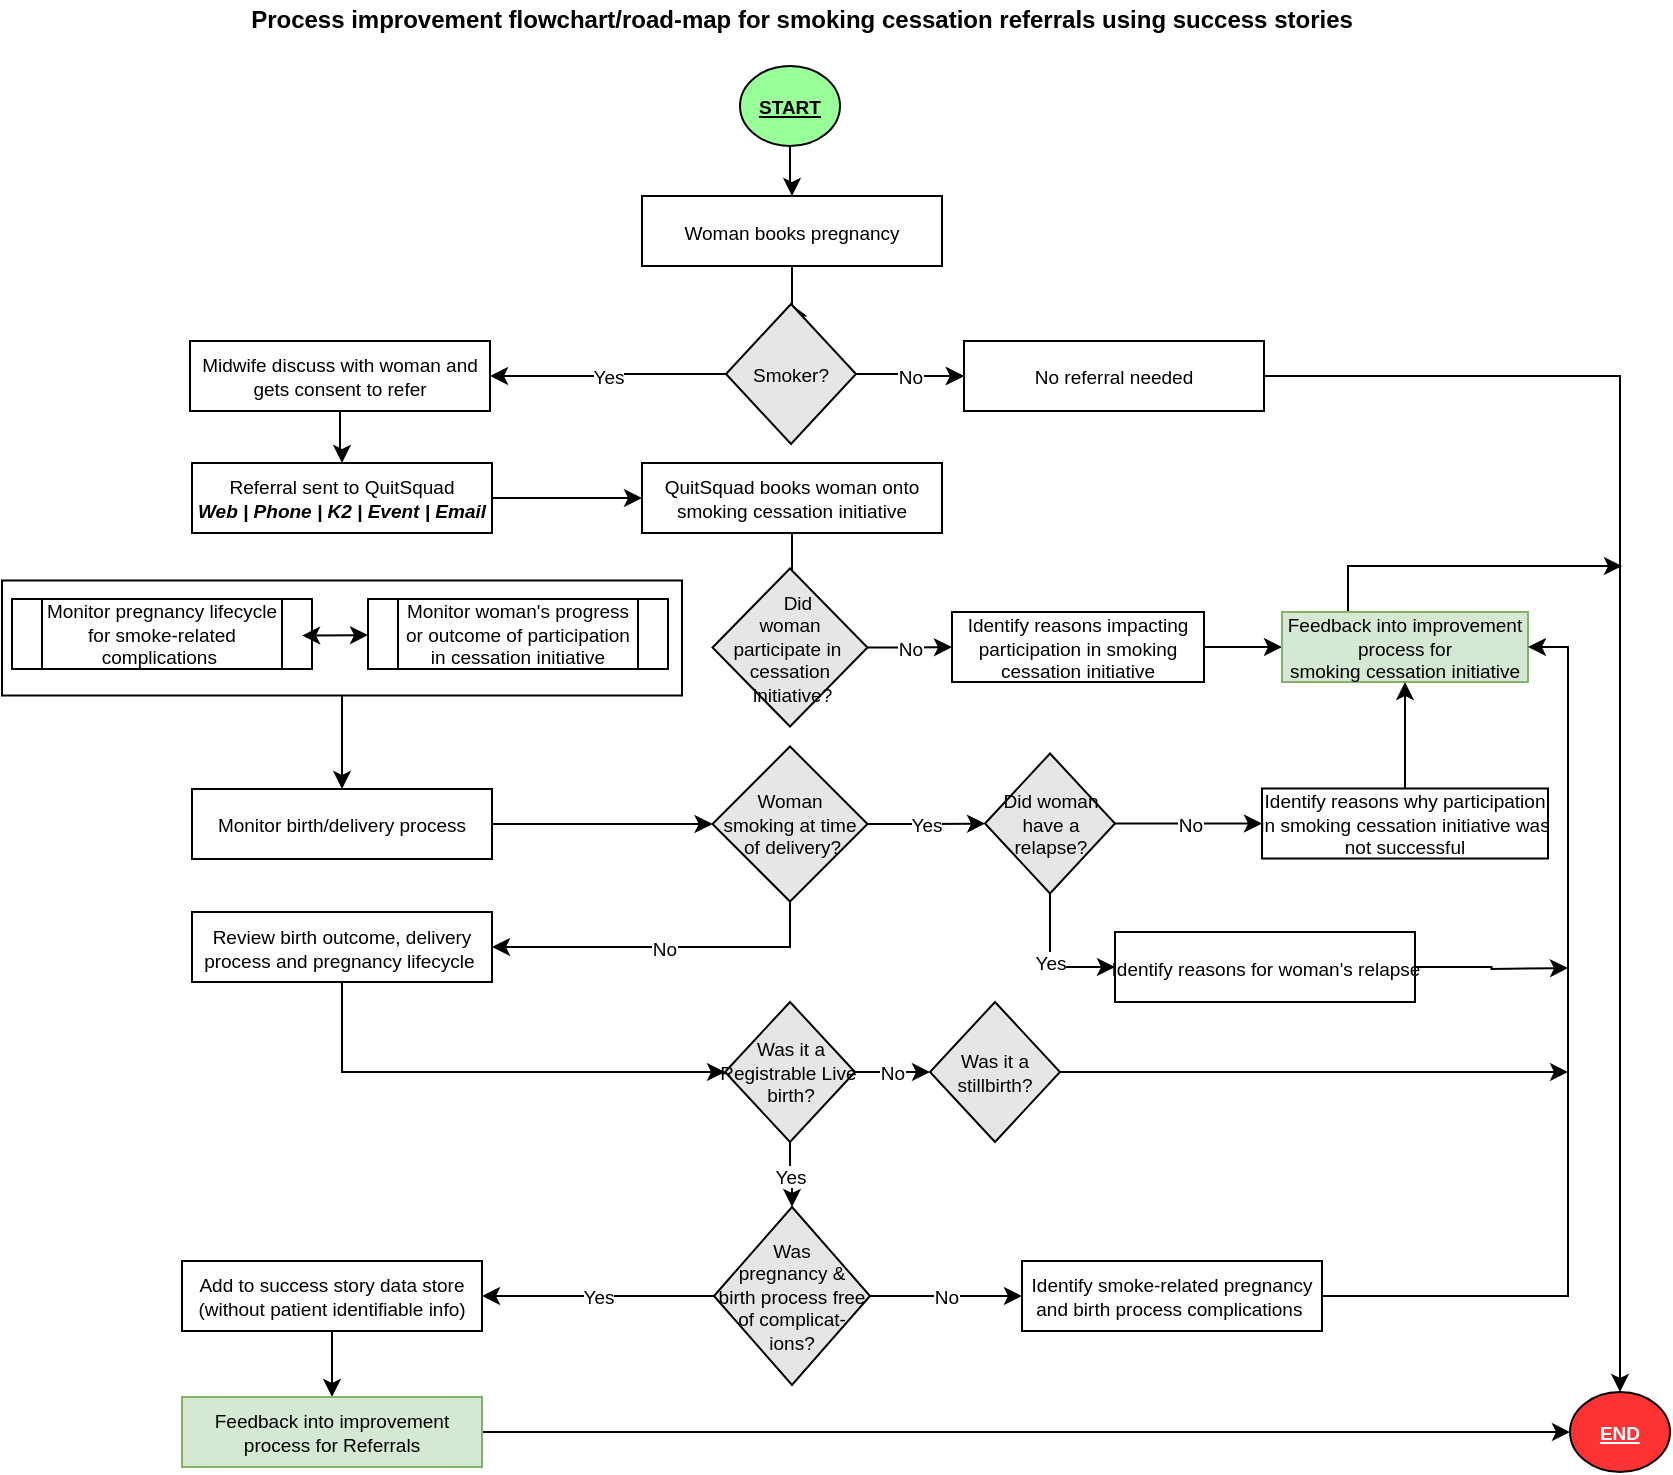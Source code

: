 <mxfile version="13.1.3" type="github"><diagram id="5qQocDRk3mn6mZUGoDcg" name="Page-1"><mxGraphModel dx="1036" dy="386" grid="1" gridSize="10" guides="1" tooltips="1" connect="1" arrows="1" fold="1" page="1" pageScale="1" pageWidth="850" pageHeight="1100" math="0" shadow="0"><root><mxCell id="0"/><mxCell id="1" parent="0"/><mxCell id="sBm1nY65CbGaC03C5Gfv-7" value="" style="edgeStyle=orthogonalEdgeStyle;rounded=0;orthogonalLoop=1;jettySize=auto;html=1;spacing=-2;fontSize=9.5;align=center;" edge="1" parent="1" source="sBm1nY65CbGaC03C5Gfv-1" target="sBm1nY65CbGaC03C5Gfv-6"><mxGeometry relative="1" as="geometry"/></mxCell><mxCell id="sBm1nY65CbGaC03C5Gfv-1" value="&lt;font style=&quot;font-size: 9.5px;&quot;&gt;Woman books pregnancy&lt;/font&gt;" style="rounded=0;whiteSpace=wrap;html=1;spacing=-2;fontSize=9.5;align=center;fillColor=#FFFFFF;fontColor=#000000;" vertex="1" parent="1"><mxGeometry x="330" y="108" width="150" height="35" as="geometry"/></mxCell><mxCell id="sBm1nY65CbGaC03C5Gfv-26" value="" style="edgeStyle=orthogonalEdgeStyle;rounded=0;orthogonalLoop=1;jettySize=auto;html=1;fontSize=9.5;align=center;" edge="1" parent="1" source="sBm1nY65CbGaC03C5Gfv-2" target="sBm1nY65CbGaC03C5Gfv-1"><mxGeometry relative="1" as="geometry"><mxPoint x="404" y="153" as="targetPoint"/></mxGeometry></mxCell><mxCell id="sBm1nY65CbGaC03C5Gfv-2" value="&lt;font style=&quot;font-size: 9.5px;&quot;&gt;&lt;b style=&quot;font-size: 9.5px;&quot;&gt;&lt;u style=&quot;font-size: 9.5px;&quot;&gt;START&lt;/u&gt;&lt;/b&gt;&lt;/font&gt;" style="ellipse;whiteSpace=wrap;html=1;spacing=-2;fontSize=9.5;align=center;fillColor=#99FF99;" vertex="1" parent="1"><mxGeometry x="379" y="43" width="50" height="40" as="geometry"/></mxCell><mxCell id="sBm1nY65CbGaC03C5Gfv-13" value="No" style="edgeStyle=orthogonalEdgeStyle;rounded=0;orthogonalLoop=1;jettySize=auto;html=1;spacing=-2;fontSize=9.5;entryX=0;entryY=0.5;entryDx=0;entryDy=0;align=center;" edge="1" parent="1" source="sBm1nY65CbGaC03C5Gfv-6" target="sBm1nY65CbGaC03C5Gfv-30"><mxGeometry relative="1" as="geometry"><mxPoint x="480" y="189" as="targetPoint"/></mxGeometry></mxCell><mxCell id="sBm1nY65CbGaC03C5Gfv-29" value="Yes" style="edgeStyle=orthogonalEdgeStyle;rounded=0;orthogonalLoop=1;jettySize=auto;html=1;fontSize=9.5;align=center;" edge="1" parent="1" source="sBm1nY65CbGaC03C5Gfv-6" target="sBm1nY65CbGaC03C5Gfv-28"><mxGeometry relative="1" as="geometry"/></mxCell><mxCell id="sBm1nY65CbGaC03C5Gfv-46" value="No" style="edgeStyle=orthogonalEdgeStyle;rounded=0;orthogonalLoop=1;jettySize=auto;html=1;fontSize=9.5;align=center;" edge="1" parent="1" source="sBm1nY65CbGaC03C5Gfv-6" target="sBm1nY65CbGaC03C5Gfv-30"><mxGeometry relative="1" as="geometry"/></mxCell><mxCell id="sBm1nY65CbGaC03C5Gfv-6" value="&lt;font style=&quot;font-size: 9.5px;&quot;&gt;Smoker?&lt;/font&gt;" style="rhombus;whiteSpace=wrap;html=1;spacing=-2;fontSize=9.5;align=center;fillColor=#E6E6E6;" vertex="1" parent="1"><mxGeometry x="372" y="162" width="65" height="70" as="geometry"/></mxCell><mxCell id="sBm1nY65CbGaC03C5Gfv-32" value="" style="edgeStyle=orthogonalEdgeStyle;rounded=0;orthogonalLoop=1;jettySize=auto;html=1;fontSize=9.5;align=center;" edge="1" parent="1" source="sBm1nY65CbGaC03C5Gfv-28" target="sBm1nY65CbGaC03C5Gfv-31"><mxGeometry relative="1" as="geometry"/></mxCell><mxCell id="sBm1nY65CbGaC03C5Gfv-28" value="&lt;font style=&quot;font-size: 9.5px;&quot;&gt;Midwife discuss with woman and gets consent to refer&lt;/font&gt;" style="rounded=0;whiteSpace=wrap;html=1;spacing=-2;fontSize=9.5;align=center;fillColor=#FFFFFF;fontColor=#000000;" vertex="1" parent="1"><mxGeometry x="104" y="180.5" width="150" height="35" as="geometry"/></mxCell><mxCell id="sBm1nY65CbGaC03C5Gfv-39" value="" style="edgeStyle=orthogonalEdgeStyle;rounded=0;orthogonalLoop=1;jettySize=auto;html=1;fontSize=9.5;align=center;" edge="1" parent="1" source="sBm1nY65CbGaC03C5Gfv-31" target="sBm1nY65CbGaC03C5Gfv-38"><mxGeometry relative="1" as="geometry"/></mxCell><mxCell id="sBm1nY65CbGaC03C5Gfv-31" value="&lt;font style=&quot;font-size: 9.5px;&quot;&gt;Referral sent to QuitSquad&lt;br style=&quot;font-size: 9.5px;&quot;&gt;&lt;i style=&quot;font-size: 9.5px;&quot;&gt;&lt;font style=&quot;font-size: 9.5px;&quot;&gt;&lt;b style=&quot;font-size: 9.5px;&quot;&gt;Web | Phone | K2 | Event | Email&lt;/b&gt;&lt;/font&gt;&lt;/i&gt;&lt;br style=&quot;font-size: 9.5px;&quot;&gt;&lt;/font&gt;" style="rounded=0;whiteSpace=wrap;html=1;spacing=-2;fontSize=9.5;align=center;fillColor=#FFFFFF;fontColor=#000000;" vertex="1" parent="1"><mxGeometry x="105" y="241.5" width="150" height="35" as="geometry"/></mxCell><mxCell id="sBm1nY65CbGaC03C5Gfv-41" value="" style="edgeStyle=orthogonalEdgeStyle;rounded=0;orthogonalLoop=1;jettySize=auto;html=1;fontSize=9.5;align=center;" edge="1" parent="1" source="sBm1nY65CbGaC03C5Gfv-38" target="sBm1nY65CbGaC03C5Gfv-40"><mxGeometry relative="1" as="geometry"/></mxCell><mxCell id="sBm1nY65CbGaC03C5Gfv-38" value="&lt;font style=&quot;font-size: 9.5px;&quot;&gt;&lt;font style=&quot;font-size: 9.5px;&quot;&gt;QuitSquad books woman onto smoking cessation initiative&lt;/font&gt;&lt;br style=&quot;font-size: 9.5px;&quot;&gt;&lt;/font&gt;" style="rounded=0;whiteSpace=wrap;html=1;spacing=-2;fontSize=9.5;align=center;fillColor=#FFFFFF;fontColor=#000000;" vertex="1" parent="1"><mxGeometry x="330" y="241.5" width="150" height="35" as="geometry"/></mxCell><mxCell id="sBm1nY65CbGaC03C5Gfv-113" value="" style="edgeStyle=orthogonalEdgeStyle;rounded=0;orthogonalLoop=1;jettySize=auto;html=1;fontSize=9.5;align=center;" edge="1" parent="1" source="sBm1nY65CbGaC03C5Gfv-30" target="sBm1nY65CbGaC03C5Gfv-112"><mxGeometry relative="1" as="geometry"/></mxCell><mxCell id="sBm1nY65CbGaC03C5Gfv-30" value="&lt;font style=&quot;font-size: 9.5px;&quot;&gt;No referral needed&lt;/font&gt;" style="rounded=0;whiteSpace=wrap;html=1;spacing=-2;fontSize=9.5;align=center;fillColor=#FFFFFF;fontColor=#000000;" vertex="1" parent="1"><mxGeometry x="491" y="180.5" width="150" height="35" as="geometry"/></mxCell><mxCell id="sBm1nY65CbGaC03C5Gfv-50" value="No" style="edgeStyle=orthogonalEdgeStyle;rounded=0;orthogonalLoop=1;jettySize=auto;html=1;fontSize=9.5;align=center;" edge="1" parent="1" source="sBm1nY65CbGaC03C5Gfv-40" target="sBm1nY65CbGaC03C5Gfv-49"><mxGeometry relative="1" as="geometry"/></mxCell><mxCell id="sBm1nY65CbGaC03C5Gfv-40" value="&lt;font style=&quot;font-size: 9.5px;&quot;&gt;&amp;nbsp; &amp;nbsp;Did &lt;br style=&quot;font-size: 9.5px;&quot;&gt;woman &lt;br style=&quot;font-size: 9.5px;&quot;&gt;participate in&amp;nbsp; cessation&lt;br style=&quot;font-size: 9.5px;&quot;&gt;&amp;nbsp;initiative?&lt;/font&gt;" style="rhombus;whiteSpace=wrap;html=1;spacing=-2;fontSize=9.5;align=center;fillColor=#E6E6E6;" vertex="1" parent="1"><mxGeometry x="365.25" y="294.25" width="77.5" height="79" as="geometry"/></mxCell><mxCell id="sBm1nY65CbGaC03C5Gfv-69" value="" style="edgeStyle=orthogonalEdgeStyle;rounded=0;orthogonalLoop=1;jettySize=auto;html=1;fontSize=9.5;align=center;" edge="1" parent="1" source="sBm1nY65CbGaC03C5Gfv-44" target="sBm1nY65CbGaC03C5Gfv-68"><mxGeometry relative="1" as="geometry"/></mxCell><mxCell id="sBm1nY65CbGaC03C5Gfv-44" value="&lt;font style=&quot;font-size: 9.5px;&quot;&gt;&lt;br style=&quot;font-size: 9.5px;&quot;&gt;&lt;/font&gt;" style="rounded=0;whiteSpace=wrap;html=1;spacing=-2;fontSize=9.5;align=center;fillColor=#FFFFFF;fontColor=#000000;" vertex="1" parent="1"><mxGeometry x="10" y="300.25" width="340" height="57.5" as="geometry"/></mxCell><mxCell id="sBm1nY65CbGaC03C5Gfv-78" value="" style="edgeStyle=orthogonalEdgeStyle;rounded=0;orthogonalLoop=1;jettySize=auto;html=1;fontSize=9.5;align=center;" edge="1" parent="1" source="sBm1nY65CbGaC03C5Gfv-68" target="sBm1nY65CbGaC03C5Gfv-70"><mxGeometry relative="1" as="geometry"><mxPoint x="365" y="408" as="targetPoint"/></mxGeometry></mxCell><mxCell id="sBm1nY65CbGaC03C5Gfv-68" value="&lt;font style=&quot;font-size: 9.5px;&quot;&gt;&lt;span style=&quot;font-size: 9.5px;&quot;&gt;Monitor birth/delivery process&lt;/span&gt;&lt;br style=&quot;font-size: 9.5px;&quot;&gt;&lt;/font&gt;" style="rounded=0;whiteSpace=wrap;html=1;spacing=-2;fontSize=9.5;align=center;fillColor=#FFFFFF;fontColor=#000000;" vertex="1" parent="1"><mxGeometry x="105" y="404.5" width="150" height="35" as="geometry"/></mxCell><mxCell id="sBm1nY65CbGaC03C5Gfv-52" value="" style="edgeStyle=orthogonalEdgeStyle;rounded=0;orthogonalLoop=1;jettySize=auto;html=1;fontSize=9.5;align=center;" edge="1" parent="1" source="sBm1nY65CbGaC03C5Gfv-49" target="sBm1nY65CbGaC03C5Gfv-51"><mxGeometry relative="1" as="geometry"/></mxCell><mxCell id="sBm1nY65CbGaC03C5Gfv-49" value="&lt;font style=&quot;font-size: 9.5px;&quot;&gt;&lt;font style=&quot;font-size: 9.5px;&quot;&gt;Identify reasons impacting participation in smoking cessation initiative&lt;/font&gt;&lt;br style=&quot;font-size: 9.5px;&quot;&gt;&lt;/font&gt;" style="rounded=0;whiteSpace=wrap;html=1;spacing=-2;fontSize=9.5;align=center;fillColor=#FFFFFF;fontColor=#000000;" vertex="1" parent="1"><mxGeometry x="485" y="316" width="126" height="35" as="geometry"/></mxCell><mxCell id="sBm1nY65CbGaC03C5Gfv-115" style="edgeStyle=orthogonalEdgeStyle;rounded=0;orthogonalLoop=1;jettySize=auto;html=1;fontSize=9.5;fontColor=#FFFFFF;align=center;exitX=0.5;exitY=0;exitDx=0;exitDy=0;" edge="1" parent="1" source="sBm1nY65CbGaC03C5Gfv-51"><mxGeometry relative="1" as="geometry"><mxPoint x="820" y="293" as="targetPoint"/><Array as="points"><mxPoint x="683" y="293"/></Array></mxGeometry></mxCell><mxCell id="sBm1nY65CbGaC03C5Gfv-51" value="&lt;font style=&quot;font-size: 9.5px&quot;&gt;&lt;span style=&quot;font-size: 9.5px&quot;&gt;Feedback into improvement process for &lt;br&gt;smoking cessation initiative&lt;/span&gt;&lt;br style=&quot;font-size: 9.5px&quot;&gt;&lt;/font&gt;" style="rounded=0;whiteSpace=wrap;html=1;spacing=-2;fontSize=9.5;align=center;fillColor=#d5e8d4;strokeColor=#82b366;" vertex="1" parent="1"><mxGeometry x="650" y="316" width="123" height="35" as="geometry"/></mxCell><mxCell id="sBm1nY65CbGaC03C5Gfv-58" value="&lt;font style=&quot;font-size: 9.5px;&quot;&gt;Monitor pregnancy lifecycle for smoke-related complications&amp;nbsp;&lt;/font&gt;" style="shape=process;whiteSpace=wrap;html=1;backgroundOutline=1;fontSize=9.5;align=center;fillColor=#FFFFFF;fontColor=#000000;" vertex="1" parent="1"><mxGeometry x="15" y="309.5" width="150" height="35" as="geometry"/></mxCell><mxCell id="sBm1nY65CbGaC03C5Gfv-59" value="&lt;font style=&quot;font-size: 9.5px;&quot;&gt;Monitor woman's progress or outcome of participation in cessation initiative&lt;/font&gt;" style="shape=process;whiteSpace=wrap;html=1;backgroundOutline=1;fontSize=9.5;align=center;fillColor=#FFFFFF;fontColor=#000000;" vertex="1" parent="1"><mxGeometry x="193" y="309.5" width="150" height="35" as="geometry"/></mxCell><mxCell id="sBm1nY65CbGaC03C5Gfv-64" value="" style="endArrow=classic;startArrow=classic;html=1;fontSize=9.5;align=center;exitX=0.967;exitY=0.522;exitDx=0;exitDy=0;exitPerimeter=0;" edge="1" parent="1" source="sBm1nY65CbGaC03C5Gfv-58" target="sBm1nY65CbGaC03C5Gfv-59"><mxGeometry width="50" height="50" relative="1" as="geometry"><mxPoint x="170" y="328" as="sourcePoint"/><mxPoint x="183" y="327.75" as="targetPoint"/></mxGeometry></mxCell><mxCell id="sBm1nY65CbGaC03C5Gfv-83" value="No" style="edgeStyle=orthogonalEdgeStyle;rounded=0;orthogonalLoop=1;jettySize=auto;html=1;fontSize=9.5;entryX=1;entryY=0.5;entryDx=0;entryDy=0;exitX=0.5;exitY=1;exitDx=0;exitDy=0;align=center;" edge="1" parent="1" source="sBm1nY65CbGaC03C5Gfv-70" target="sBm1nY65CbGaC03C5Gfv-79"><mxGeometry relative="1" as="geometry"><mxPoint x="404" y="523" as="targetPoint"/></mxGeometry></mxCell><mxCell id="sBm1nY65CbGaC03C5Gfv-86" value="Yes" style="edgeStyle=orthogonalEdgeStyle;rounded=0;orthogonalLoop=1;jettySize=auto;html=1;fontSize=9.5;align=center;" edge="1" parent="1" source="sBm1nY65CbGaC03C5Gfv-70" target="sBm1nY65CbGaC03C5Gfv-85"><mxGeometry relative="1" as="geometry"/></mxCell><mxCell id="sBm1nY65CbGaC03C5Gfv-70" value="&lt;font style=&quot;font-size: 9.5px;&quot;&gt;Woman &lt;br style=&quot;font-size: 9.5px;&quot;&gt;smoking at time&lt;br style=&quot;font-size: 9.5px;&quot;&gt;&amp;nbsp;of delivery?&lt;/font&gt;" style="rhombus;whiteSpace=wrap;html=1;spacing=-2;fontSize=9.5;align=center;fillColor=#E6E6E6;" vertex="1" parent="1"><mxGeometry x="365.25" y="383.25" width="77.5" height="77.5" as="geometry"/></mxCell><mxCell id="sBm1nY65CbGaC03C5Gfv-90" value="Yes" style="edgeStyle=orthogonalEdgeStyle;rounded=0;orthogonalLoop=1;jettySize=auto;html=1;fontSize=9.5;align=center;entryX=0;entryY=0.5;entryDx=0;entryDy=0;" edge="1" parent="1" source="sBm1nY65CbGaC03C5Gfv-85" target="sBm1nY65CbGaC03C5Gfv-88"><mxGeometry relative="1" as="geometry"><mxPoint x="534" y="523" as="targetPoint"/></mxGeometry></mxCell><mxCell id="sBm1nY65CbGaC03C5Gfv-92" value="No" style="edgeStyle=orthogonalEdgeStyle;rounded=0;orthogonalLoop=1;jettySize=auto;html=1;fontSize=9.5;align=center;" edge="1" parent="1" source="sBm1nY65CbGaC03C5Gfv-85" target="sBm1nY65CbGaC03C5Gfv-87"><mxGeometry relative="1" as="geometry"/></mxCell><mxCell id="sBm1nY65CbGaC03C5Gfv-85" value="&lt;span style=&quot;font-size: 9.5px;&quot;&gt;Did woman &lt;br style=&quot;font-size: 9.5px;&quot;&gt;have a &lt;br style=&quot;font-size: 9.5px;&quot;&gt;relapse?&lt;/span&gt;" style="rhombus;whiteSpace=wrap;html=1;spacing=-2;fontSize=9.5;align=center;fillColor=#E6E6E6;" vertex="1" parent="1"><mxGeometry x="501.5" y="386.75" width="65" height="70" as="geometry"/></mxCell><mxCell id="sBm1nY65CbGaC03C5Gfv-96" value="" style="edgeStyle=orthogonalEdgeStyle;rounded=0;orthogonalLoop=1;jettySize=auto;html=1;fontSize=9.5;align=center;exitX=0.5;exitY=1;exitDx=0;exitDy=0;entryX=0;entryY=0.5;entryDx=0;entryDy=0;" edge="1" parent="1" source="sBm1nY65CbGaC03C5Gfv-79" target="sBm1nY65CbGaC03C5Gfv-95"><mxGeometry relative="1" as="geometry"/></mxCell><mxCell id="sBm1nY65CbGaC03C5Gfv-79" value="&lt;font style=&quot;font-size: 9.5px;&quot;&gt;Review birth outcome, delivery process and pregnancy lifecycle&amp;nbsp;&lt;br style=&quot;font-size: 9.5px;&quot;&gt;&lt;/font&gt;" style="rounded=0;whiteSpace=wrap;html=1;spacing=-2;fontSize=9.5;align=center;fillColor=#FFFFFF;fontColor=#000000;" vertex="1" parent="1"><mxGeometry x="105" y="466" width="150" height="35" as="geometry"/></mxCell><mxCell id="sBm1nY65CbGaC03C5Gfv-94" value="" style="edgeStyle=orthogonalEdgeStyle;rounded=0;orthogonalLoop=1;jettySize=auto;html=1;fontSize=9.5;align=center;" edge="1" parent="1" source="sBm1nY65CbGaC03C5Gfv-87" target="sBm1nY65CbGaC03C5Gfv-51"><mxGeometry relative="1" as="geometry"/></mxCell><mxCell id="sBm1nY65CbGaC03C5Gfv-87" value="&lt;font style=&quot;font-size: 9.5px;&quot;&gt;&lt;span style=&quot;font-size: 9.5px;&quot;&gt;Identify reasons why participation in smoking cessation initiative was not successful&lt;/span&gt;&lt;br style=&quot;font-size: 9.5px;&quot;&gt;&lt;/font&gt;" style="rounded=0;whiteSpace=wrap;html=1;spacing=-2;fontSize=9.5;align=center;fillColor=#FFFFFF;fontColor=#000000;" vertex="1" parent="1"><mxGeometry x="640" y="404.25" width="143" height="35" as="geometry"/></mxCell><mxCell id="sBm1nY65CbGaC03C5Gfv-91" style="edgeStyle=orthogonalEdgeStyle;rounded=0;orthogonalLoop=1;jettySize=auto;html=1;fontSize=9.5;align=center;exitX=1;exitY=0.5;exitDx=0;exitDy=0;" edge="1" parent="1" source="sBm1nY65CbGaC03C5Gfv-88"><mxGeometry relative="1" as="geometry"><mxPoint x="793" y="494" as="targetPoint"/></mxGeometry></mxCell><mxCell id="sBm1nY65CbGaC03C5Gfv-88" value="&lt;font style=&quot;font-size: 9.5px;&quot;&gt;&lt;span style=&quot;font-size: 9.5px;&quot;&gt;Identify reasons for woman's relapse&lt;/span&gt;&lt;br style=&quot;font-size: 9.5px;&quot;&gt;&lt;/font&gt;" style="rounded=0;whiteSpace=wrap;html=1;spacing=-2;fontSize=9.5;align=center;fillColor=#FFFFFF;fontColor=#000000;" vertex="1" parent="1"><mxGeometry x="566.5" y="476" width="150" height="35" as="geometry"/></mxCell><mxCell id="sBm1nY65CbGaC03C5Gfv-98" value="Yes" style="edgeStyle=orthogonalEdgeStyle;rounded=0;orthogonalLoop=1;jettySize=auto;html=1;fontSize=9.5;align=center;" edge="1" parent="1" source="sBm1nY65CbGaC03C5Gfv-95" target="sBm1nY65CbGaC03C5Gfv-97"><mxGeometry relative="1" as="geometry"/></mxCell><mxCell id="sBm1nY65CbGaC03C5Gfv-100" value="No" style="edgeStyle=orthogonalEdgeStyle;rounded=0;orthogonalLoop=1;jettySize=auto;html=1;fontSize=9.5;align=center;" edge="1" parent="1" source="sBm1nY65CbGaC03C5Gfv-95" target="sBm1nY65CbGaC03C5Gfv-99"><mxGeometry relative="1" as="geometry"/></mxCell><mxCell id="sBm1nY65CbGaC03C5Gfv-95" value="Was it a Registrable Live&amp;nbsp;&lt;br style=&quot;font-size: 9.5px;&quot;&gt;birth?" style="rhombus;whiteSpace=wrap;html=1;spacing=-2;fontSize=9.5;align=center;fillColor=#E6E6E6;" vertex="1" parent="1"><mxGeometry x="371.5" y="511" width="65" height="70" as="geometry"/></mxCell><mxCell id="sBm1nY65CbGaC03C5Gfv-102" value="" style="edgeStyle=orthogonalEdgeStyle;rounded=0;orthogonalLoop=1;jettySize=auto;html=1;fontSize=9.5;align=center;" edge="1" parent="1" source="sBm1nY65CbGaC03C5Gfv-99"><mxGeometry relative="1" as="geometry"><mxPoint x="793" y="546" as="targetPoint"/></mxGeometry></mxCell><mxCell id="sBm1nY65CbGaC03C5Gfv-99" value="Was it a &lt;br style=&quot;font-size: 9.5px;&quot;&gt;stillbirth?" style="rhombus;whiteSpace=wrap;html=1;spacing=-2;fontSize=9.5;align=center;fillColor=#E6E6E6;" vertex="1" parent="1"><mxGeometry x="474" y="511" width="65" height="70" as="geometry"/></mxCell><mxCell id="sBm1nY65CbGaC03C5Gfv-105" value="No" style="edgeStyle=orthogonalEdgeStyle;rounded=0;orthogonalLoop=1;jettySize=auto;html=1;fontSize=9.5;align=center;" edge="1" parent="1" source="sBm1nY65CbGaC03C5Gfv-97" target="sBm1nY65CbGaC03C5Gfv-103"><mxGeometry relative="1" as="geometry"/></mxCell><mxCell id="sBm1nY65CbGaC03C5Gfv-107" value="Yes" style="edgeStyle=orthogonalEdgeStyle;rounded=0;orthogonalLoop=1;jettySize=auto;html=1;entryX=1;entryY=0.5;entryDx=0;entryDy=0;fontSize=9.5;align=center;" edge="1" parent="1" source="sBm1nY65CbGaC03C5Gfv-97" target="sBm1nY65CbGaC03C5Gfv-106"><mxGeometry relative="1" as="geometry"/></mxCell><mxCell id="sBm1nY65CbGaC03C5Gfv-97" value="Was&lt;br style=&quot;font-size: 9.5px;&quot;&gt;pregnancy &amp;amp; &lt;br style=&quot;font-size: 9.5px;&quot;&gt;birth process free &lt;br style=&quot;font-size: 9.5px;&quot;&gt;of complicat-&lt;br style=&quot;font-size: 9.5px;&quot;&gt;ions?" style="rhombus;whiteSpace=wrap;html=1;spacing=-2;fontSize=9.5;align=center;fillColor=#E6E6E6;" vertex="1" parent="1"><mxGeometry x="366" y="613.5" width="78" height="89" as="geometry"/></mxCell><mxCell id="sBm1nY65CbGaC03C5Gfv-104" style="edgeStyle=orthogonalEdgeStyle;rounded=0;orthogonalLoop=1;jettySize=auto;html=1;entryX=1;entryY=0.5;entryDx=0;entryDy=0;fontSize=9.5;align=center;exitX=1;exitY=0.5;exitDx=0;exitDy=0;" edge="1" parent="1" source="sBm1nY65CbGaC03C5Gfv-103" target="sBm1nY65CbGaC03C5Gfv-51"><mxGeometry relative="1" as="geometry"/></mxCell><mxCell id="sBm1nY65CbGaC03C5Gfv-103" value="&lt;font style=&quot;font-size: 9.5px;&quot;&gt;&lt;span style=&quot;font-size: 9.5px;&quot;&gt;Identify smoke-related pregnancy and birth process complications&amp;nbsp;&lt;/span&gt;&lt;br style=&quot;font-size: 9.5px;&quot;&gt;&lt;/font&gt;" style="rounded=0;whiteSpace=wrap;html=1;spacing=-2;fontSize=9.5;align=center;fillColor=#FFFFFF;fontColor=#000000;" vertex="1" parent="1"><mxGeometry x="520" y="640.5" width="150" height="35" as="geometry"/></mxCell><mxCell id="sBm1nY65CbGaC03C5Gfv-109" value="" style="edgeStyle=orthogonalEdgeStyle;rounded=0;orthogonalLoop=1;jettySize=auto;html=1;fontSize=9.5;align=center;" edge="1" parent="1" source="sBm1nY65CbGaC03C5Gfv-106" target="sBm1nY65CbGaC03C5Gfv-108"><mxGeometry relative="1" as="geometry"/></mxCell><mxCell id="sBm1nY65CbGaC03C5Gfv-106" value="&lt;font style=&quot;font-size: 9.5px;&quot;&gt;&lt;span style=&quot;font-size: 9.5px;&quot;&gt;Add to success story data store&lt;br style=&quot;font-size: 9.5px;&quot;&gt;&lt;font style=&quot;font-size: 9.5px;&quot;&gt;(without patient identifiable info)&lt;/font&gt;&lt;/span&gt;&lt;br style=&quot;font-size: 9.5px;&quot;&gt;&lt;/font&gt;" style="rounded=0;whiteSpace=wrap;html=1;spacing=-2;fontSize=9.5;align=center;fillColor=#FFFFFF;fontColor=#000000;" vertex="1" parent="1"><mxGeometry x="100" y="640.5" width="150" height="35" as="geometry"/></mxCell><mxCell id="sBm1nY65CbGaC03C5Gfv-116" style="edgeStyle=orthogonalEdgeStyle;rounded=0;orthogonalLoop=1;jettySize=auto;html=1;entryX=0;entryY=0.5;entryDx=0;entryDy=0;fontSize=9.5;fontColor=#FFFFFF;align=center;" edge="1" parent="1" source="sBm1nY65CbGaC03C5Gfv-108" target="sBm1nY65CbGaC03C5Gfv-112"><mxGeometry relative="1" as="geometry"/></mxCell><mxCell id="sBm1nY65CbGaC03C5Gfv-108" value="&lt;font style=&quot;font-size: 9.5px&quot;&gt;Feedback into improvement &lt;br&gt;process for Referrals&lt;br style=&quot;font-size: 9.5px&quot;&gt;&lt;/font&gt;" style="rounded=0;whiteSpace=wrap;html=1;spacing=-2;fontSize=9.5;align=center;fillColor=#d5e8d4;strokeColor=#82b366;" vertex="1" parent="1"><mxGeometry x="100" y="708.5" width="150" height="35" as="geometry"/></mxCell><mxCell id="sBm1nY65CbGaC03C5Gfv-112" value="&lt;font style=&quot;font-size: 9.5px;&quot;&gt;&lt;b style=&quot;font-size: 9.5px;&quot;&gt;&lt;u style=&quot;font-size: 9.5px;&quot;&gt;END&lt;/u&gt;&lt;/b&gt;&lt;/font&gt;" style="ellipse;whiteSpace=wrap;html=1;spacing=-2;fontSize=9.5;align=center;fillColor=#FF3333;fontColor=#FFFFFF;" vertex="1" parent="1"><mxGeometry x="794" y="706" width="50" height="40" as="geometry"/></mxCell><mxCell id="sBm1nY65CbGaC03C5Gfv-121" value="Process improvement flowchart/road-map for smoking cessation referrals using success stories" style="text;html=1;strokeColor=none;fillColor=none;align=center;verticalAlign=middle;whiteSpace=wrap;rounded=0;fontSize=12;fontStyle=1" vertex="1" parent="1"><mxGeometry x="80" y="10" width="660" height="20" as="geometry"/></mxCell></root></mxGraphModel></diagram></mxfile>